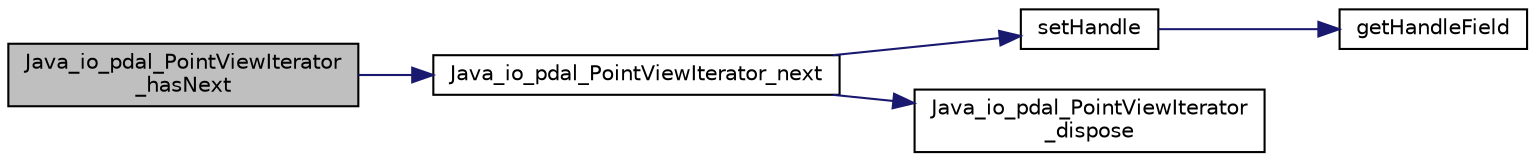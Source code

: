 digraph "Java_io_pdal_PointViewIterator_hasNext"
{
  edge [fontname="Helvetica",fontsize="10",labelfontname="Helvetica",labelfontsize="10"];
  node [fontname="Helvetica",fontsize="10",shape=record];
  rankdir="LR";
  Node1 [label="Java_io_pdal_PointViewIterator\l_hasNext",height=0.2,width=0.4,color="black", fillcolor="grey75", style="filled", fontcolor="black"];
  Node1 -> Node2 [color="midnightblue",fontsize="10",style="solid",fontname="Helvetica"];
  Node2 [label="Java_io_pdal_PointViewIterator_next",height=0.2,width=0.4,color="black", fillcolor="white", style="filled",URL="$io__pdal__PointViewIterator_8cpp.html#a26b6ccdea59cf075a0e3d8464cf57e47"];
  Node2 -> Node3 [color="midnightblue",fontsize="10",style="solid",fontname="Helvetica"];
  Node3 [label="setHandle",height=0.2,width=0.4,color="black", fillcolor="white", style="filled",URL="$Accessors_8hpp.html#a0096ef2a758f9041ca6424e09c2df937"];
  Node3 -> Node4 [color="midnightblue",fontsize="10",style="solid",fontname="Helvetica"];
  Node4 [label="getHandleField",height=0.2,width=0.4,color="black", fillcolor="white", style="filled",URL="$Accessors_8hpp.html#abf11be145f9b6e8546356546c1f46d88"];
  Node2 -> Node5 [color="midnightblue",fontsize="10",style="solid",fontname="Helvetica"];
  Node5 [label="Java_io_pdal_PointViewIterator\l_dispose",height=0.2,width=0.4,color="black", fillcolor="white", style="filled",URL="$io__pdal__PointViewIterator_8cpp.html#a0b7e762efe9ee7febeec53280b109de7"];
}
